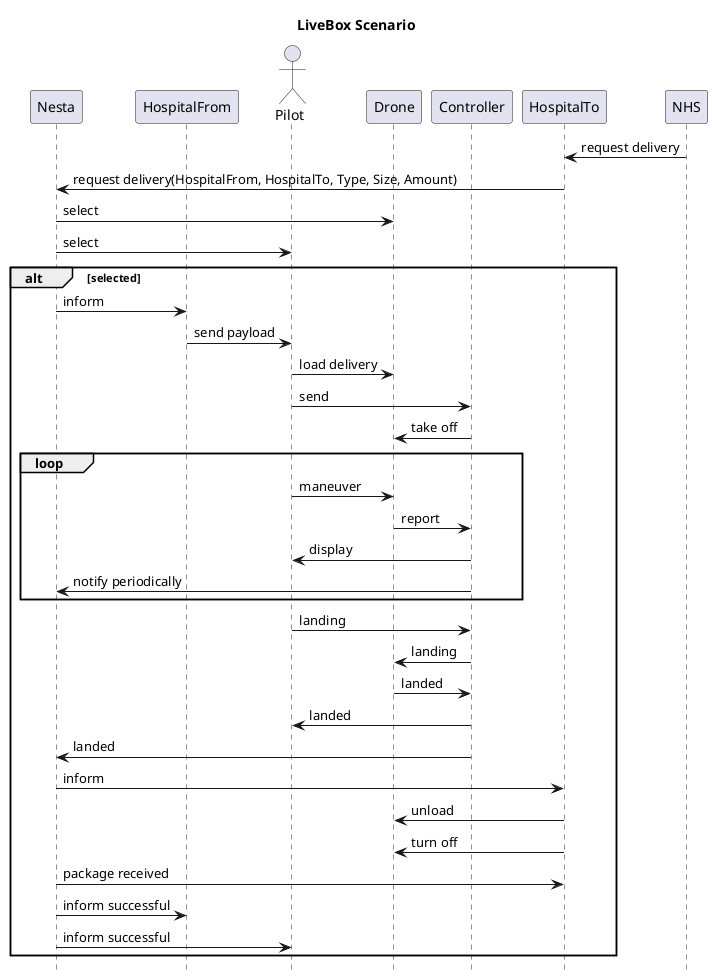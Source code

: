 %% LaTeX2e file `livebox.puml'
%% generated by the `filecontents' environment
%% from source `example' on 2018/05/11.
%%
@startuml
hide footbox

title LiveBox Scenario

participant Nesta
participant HospitalFrom
actor Pilot
participant Drone
participant Controller
participant HospitalTo
participant NHS

HospitalTo <- NHS: request delivery
Nesta <- HospitalTo: request delivery(HospitalFrom, HospitalTo, Type, Size, Amount)
Nesta -> Drone: select
Nesta -> Pilot: select
alt selected
Nesta -> HospitalFrom: inform
HospitalFrom -> Pilot: send payload
Pilot -> Drone: load delivery
Pilot -> Controller: send
Drone <- Controller : take off
loop
  Pilot -> Drone: maneuver
  Drone -> Controller: report
  Pilot <- Controller: display
  Nesta <- Controller: notify periodically
end
Pilot -> Controller: landing
Drone <- Controller: landing
Drone -> Controller: landed
Pilot <- Controller: landed
Nesta <- Controller: landed
Nesta -> HospitalTo: inform
Drone <- HospitalTo: unload
Drone <- HospitalTo: turn off
Nesta -> HospitalTo: package received
Nesta -> HospitalFrom: inform successful
Nesta -> Pilot: inform successful
end

@enduml
